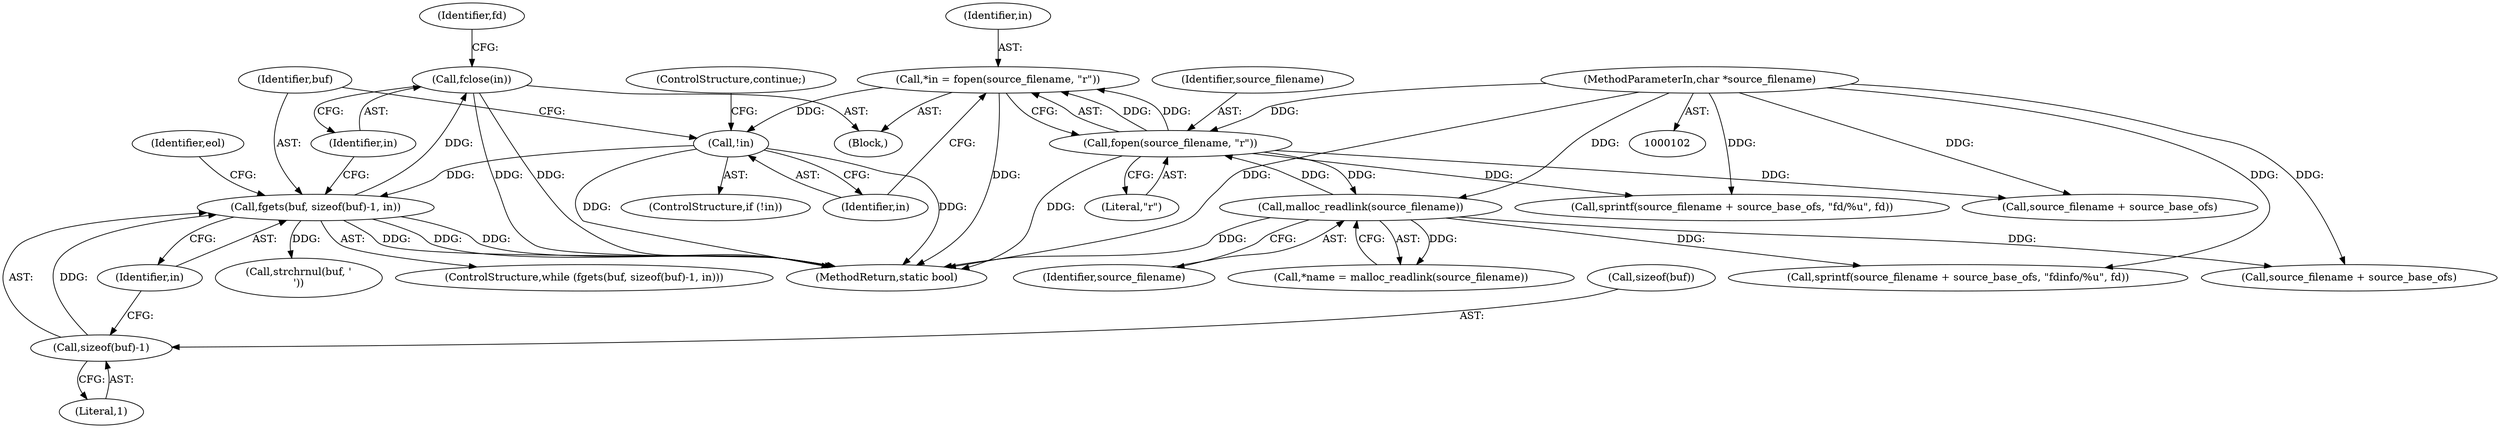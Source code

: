 digraph "0_abrt_d6e2f6f128cef4c21cb80941ae674c9842681aa7@API" {
"1000198" [label="(Call,fclose(in))"];
"1000171" [label="(Call,fgets(buf, sizeof(buf)-1, in))"];
"1000173" [label="(Call,sizeof(buf)-1)"];
"1000166" [label="(Call,!in)"];
"1000160" [label="(Call,*in = fopen(source_filename, \"r\"))"];
"1000162" [label="(Call,fopen(source_filename, \"r\"))"];
"1000104" [label="(MethodParameterIn,char *source_filename)"];
"1000138" [label="(Call,malloc_readlink(source_filename))"];
"1000128" [label="(Block,)"];
"1000232" [label="(MethodReturn,static bool)"];
"1000181" [label="(Identifier,eol)"];
"1000177" [label="(Identifier,in)"];
"1000126" [label="(Identifier,fd)"];
"1000139" [label="(Identifier,source_filename)"];
"1000136" [label="(Call,*name = malloc_readlink(source_filename))"];
"1000138" [label="(Call,malloc_readlink(source_filename))"];
"1000171" [label="(Call,fgets(buf, sizeof(buf)-1, in))"];
"1000104" [label="(MethodParameterIn,char *source_filename)"];
"1000173" [label="(Call,sizeof(buf)-1)"];
"1000172" [label="(Identifier,buf)"];
"1000198" [label="(Call,fclose(in))"];
"1000182" [label="(Call,strchrnul(buf, '\n'))"];
"1000163" [label="(Identifier,source_filename)"];
"1000162" [label="(Call,fopen(source_filename, \"r\"))"];
"1000166" [label="(Call,!in)"];
"1000160" [label="(Call,*in = fopen(source_filename, \"r\"))"];
"1000176" [label="(Literal,1)"];
"1000129" [label="(Call,sprintf(source_filename + source_base_ofs, \"fd/%u\", fd))"];
"1000174" [label="(Call,sizeof(buf))"];
"1000152" [label="(Call,source_filename + source_base_ofs)"];
"1000167" [label="(Identifier,in)"];
"1000130" [label="(Call,source_filename + source_base_ofs)"];
"1000164" [label="(Literal,\"r\")"];
"1000170" [label="(ControlStructure,while (fgets(buf, sizeof(buf)-1, in)))"];
"1000151" [label="(Call,sprintf(source_filename + source_base_ofs, \"fdinfo/%u\", fd))"];
"1000168" [label="(ControlStructure,continue;)"];
"1000199" [label="(Identifier,in)"];
"1000165" [label="(ControlStructure,if (!in))"];
"1000161" [label="(Identifier,in)"];
"1000198" -> "1000128"  [label="AST: "];
"1000198" -> "1000199"  [label="CFG: "];
"1000199" -> "1000198"  [label="AST: "];
"1000126" -> "1000198"  [label="CFG: "];
"1000198" -> "1000232"  [label="DDG: "];
"1000198" -> "1000232"  [label="DDG: "];
"1000171" -> "1000198"  [label="DDG: "];
"1000171" -> "1000170"  [label="AST: "];
"1000171" -> "1000177"  [label="CFG: "];
"1000172" -> "1000171"  [label="AST: "];
"1000173" -> "1000171"  [label="AST: "];
"1000177" -> "1000171"  [label="AST: "];
"1000181" -> "1000171"  [label="CFG: "];
"1000199" -> "1000171"  [label="CFG: "];
"1000171" -> "1000232"  [label="DDG: "];
"1000171" -> "1000232"  [label="DDG: "];
"1000171" -> "1000232"  [label="DDG: "];
"1000173" -> "1000171"  [label="DDG: "];
"1000166" -> "1000171"  [label="DDG: "];
"1000171" -> "1000182"  [label="DDG: "];
"1000173" -> "1000176"  [label="CFG: "];
"1000174" -> "1000173"  [label="AST: "];
"1000176" -> "1000173"  [label="AST: "];
"1000177" -> "1000173"  [label="CFG: "];
"1000166" -> "1000165"  [label="AST: "];
"1000166" -> "1000167"  [label="CFG: "];
"1000167" -> "1000166"  [label="AST: "];
"1000168" -> "1000166"  [label="CFG: "];
"1000172" -> "1000166"  [label="CFG: "];
"1000166" -> "1000232"  [label="DDG: "];
"1000166" -> "1000232"  [label="DDG: "];
"1000160" -> "1000166"  [label="DDG: "];
"1000160" -> "1000128"  [label="AST: "];
"1000160" -> "1000162"  [label="CFG: "];
"1000161" -> "1000160"  [label="AST: "];
"1000162" -> "1000160"  [label="AST: "];
"1000167" -> "1000160"  [label="CFG: "];
"1000160" -> "1000232"  [label="DDG: "];
"1000162" -> "1000160"  [label="DDG: "];
"1000162" -> "1000160"  [label="DDG: "];
"1000162" -> "1000164"  [label="CFG: "];
"1000163" -> "1000162"  [label="AST: "];
"1000164" -> "1000162"  [label="AST: "];
"1000162" -> "1000232"  [label="DDG: "];
"1000162" -> "1000129"  [label="DDG: "];
"1000162" -> "1000130"  [label="DDG: "];
"1000162" -> "1000138"  [label="DDG: "];
"1000104" -> "1000162"  [label="DDG: "];
"1000138" -> "1000162"  [label="DDG: "];
"1000104" -> "1000102"  [label="AST: "];
"1000104" -> "1000232"  [label="DDG: "];
"1000104" -> "1000129"  [label="DDG: "];
"1000104" -> "1000130"  [label="DDG: "];
"1000104" -> "1000138"  [label="DDG: "];
"1000104" -> "1000151"  [label="DDG: "];
"1000104" -> "1000152"  [label="DDG: "];
"1000138" -> "1000136"  [label="AST: "];
"1000138" -> "1000139"  [label="CFG: "];
"1000139" -> "1000138"  [label="AST: "];
"1000136" -> "1000138"  [label="CFG: "];
"1000138" -> "1000232"  [label="DDG: "];
"1000138" -> "1000136"  [label="DDG: "];
"1000138" -> "1000151"  [label="DDG: "];
"1000138" -> "1000152"  [label="DDG: "];
}
